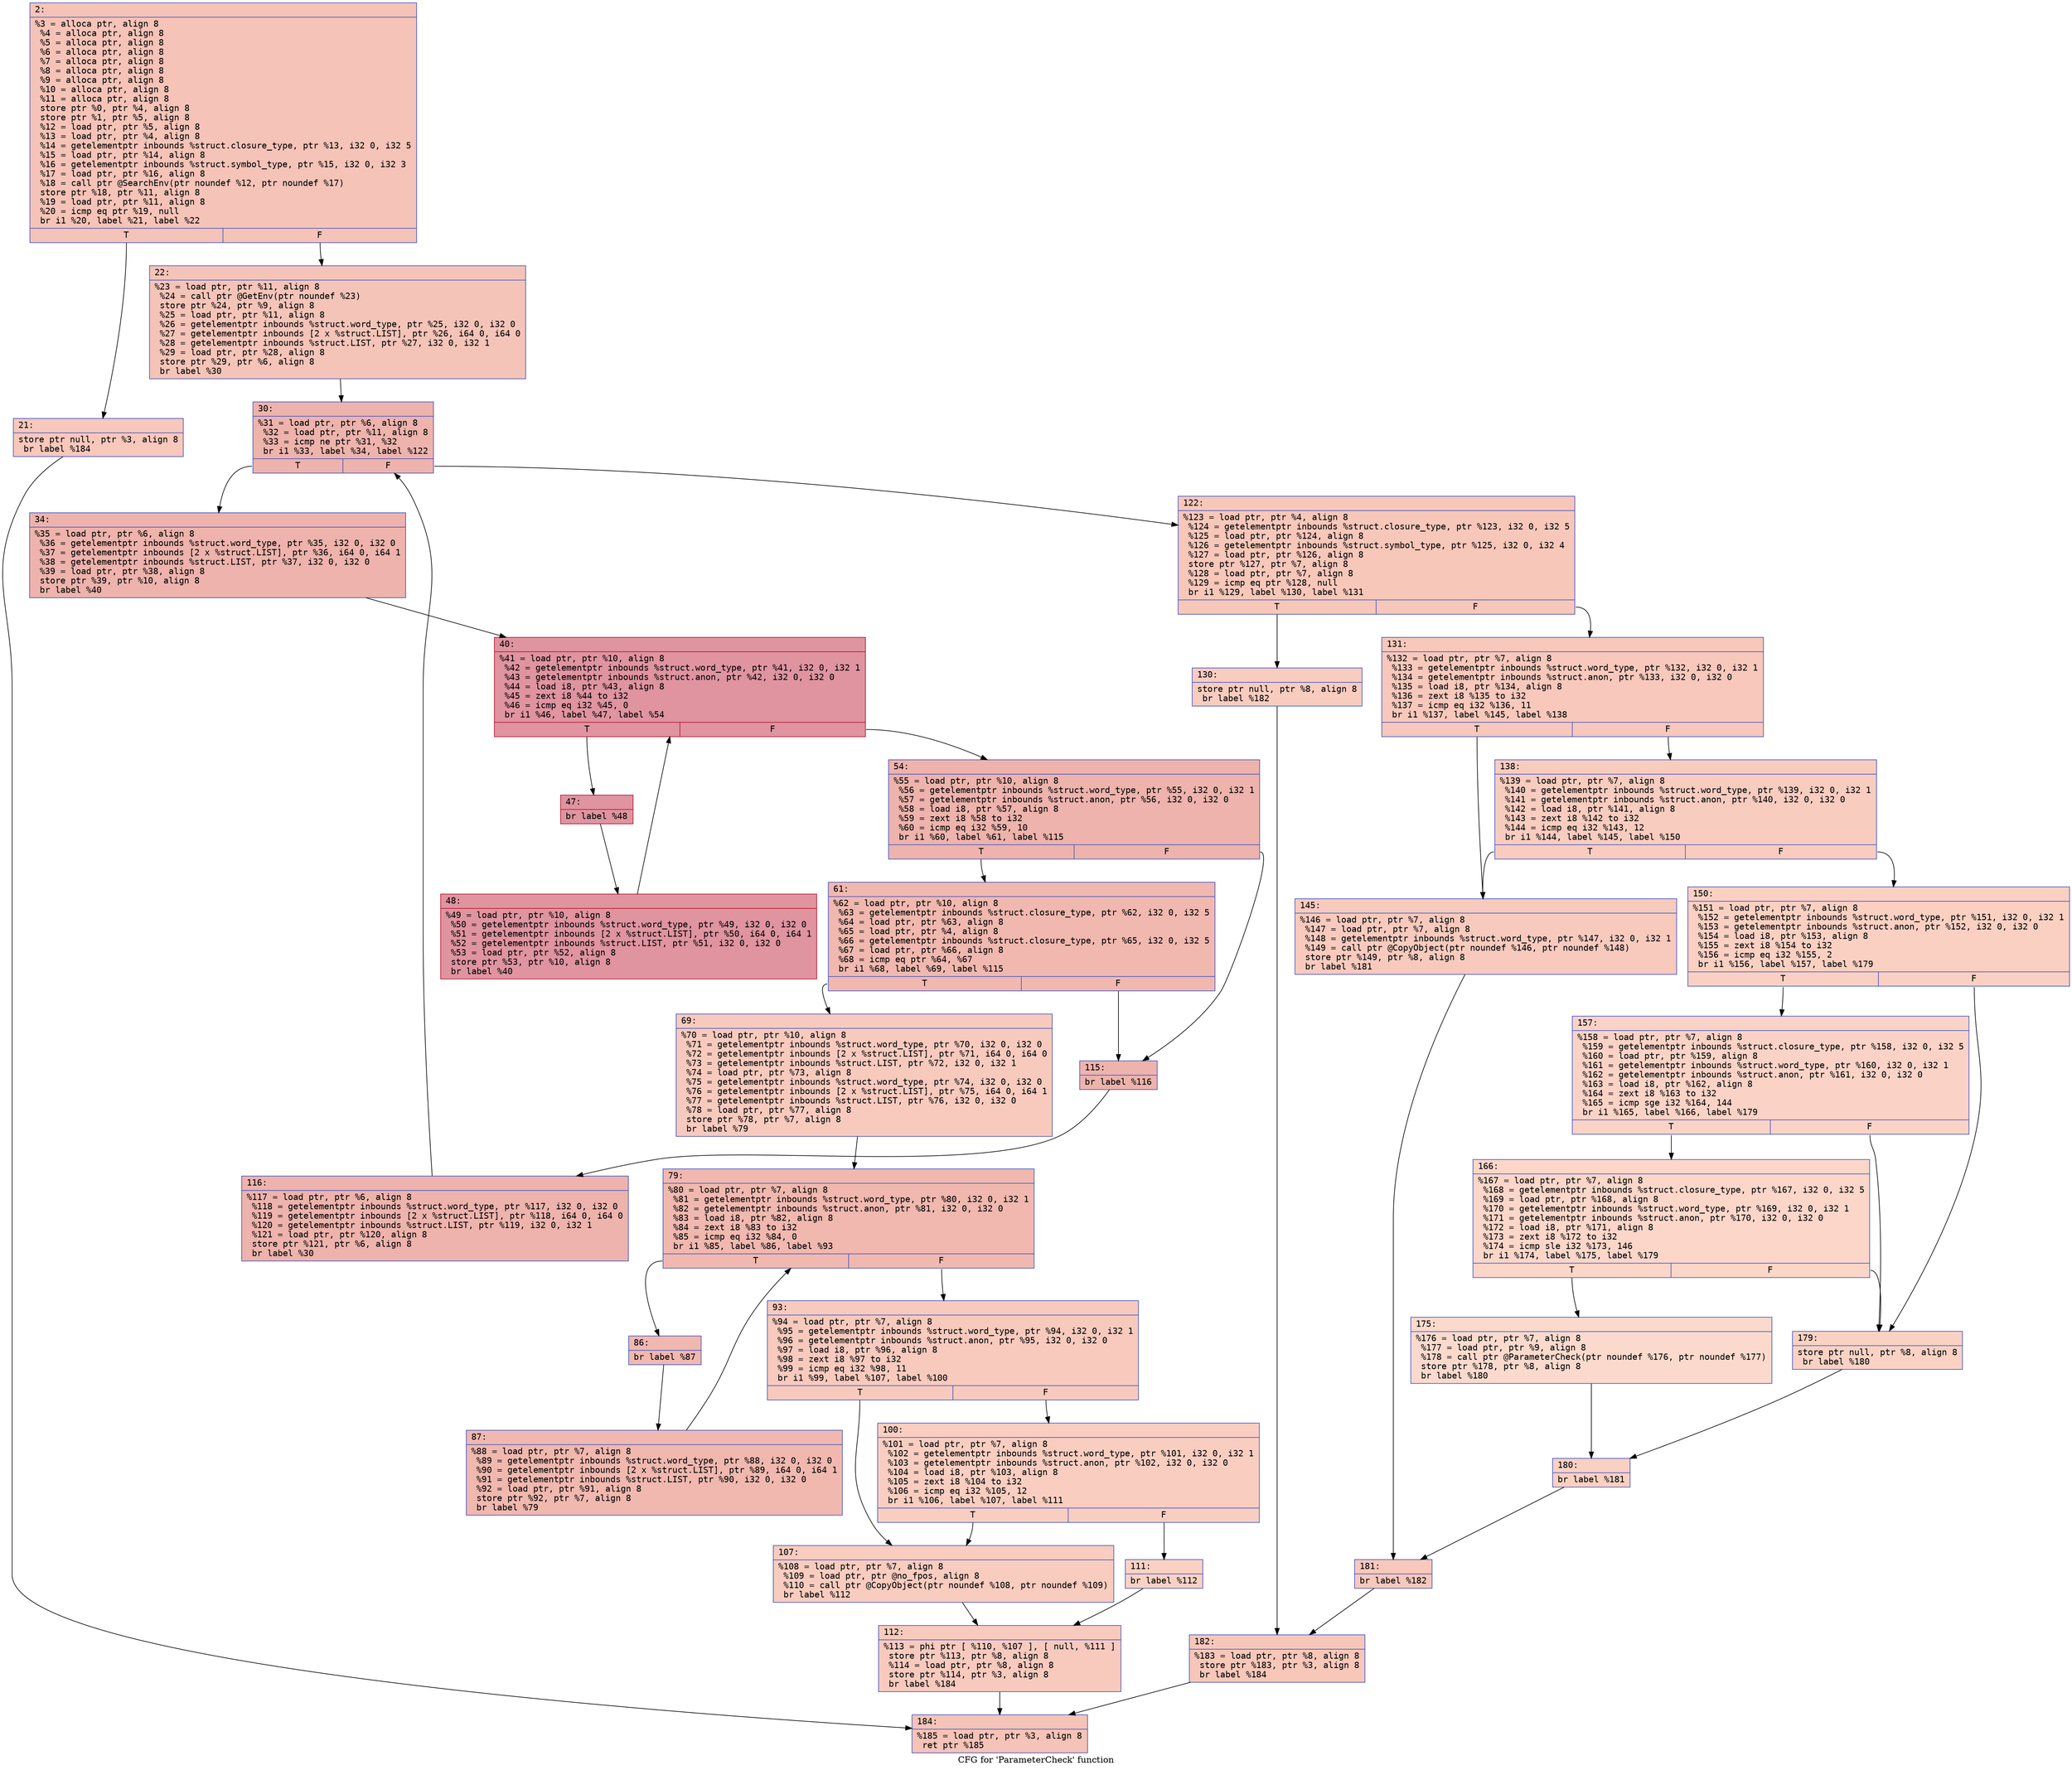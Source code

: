 digraph "CFG for 'ParameterCheck' function" {
	label="CFG for 'ParameterCheck' function";

	Node0x600003e872a0 [shape=record,color="#3d50c3ff", style=filled, fillcolor="#e8765c70" fontname="Courier",label="{2:\l|  %3 = alloca ptr, align 8\l  %4 = alloca ptr, align 8\l  %5 = alloca ptr, align 8\l  %6 = alloca ptr, align 8\l  %7 = alloca ptr, align 8\l  %8 = alloca ptr, align 8\l  %9 = alloca ptr, align 8\l  %10 = alloca ptr, align 8\l  %11 = alloca ptr, align 8\l  store ptr %0, ptr %4, align 8\l  store ptr %1, ptr %5, align 8\l  %12 = load ptr, ptr %5, align 8\l  %13 = load ptr, ptr %4, align 8\l  %14 = getelementptr inbounds %struct.closure_type, ptr %13, i32 0, i32 5\l  %15 = load ptr, ptr %14, align 8\l  %16 = getelementptr inbounds %struct.symbol_type, ptr %15, i32 0, i32 3\l  %17 = load ptr, ptr %16, align 8\l  %18 = call ptr @SearchEnv(ptr noundef %12, ptr noundef %17)\l  store ptr %18, ptr %11, align 8\l  %19 = load ptr, ptr %11, align 8\l  %20 = icmp eq ptr %19, null\l  br i1 %20, label %21, label %22\l|{<s0>T|<s1>F}}"];
	Node0x600003e872a0:s0 -> Node0x600003e87930[tooltip="2 -> 21\nProbability 37.50%" ];
	Node0x600003e872a0:s1 -> Node0x600003e87980[tooltip="2 -> 22\nProbability 62.50%" ];
	Node0x600003e87930 [shape=record,color="#3d50c3ff", style=filled, fillcolor="#ed836670" fontname="Courier",label="{21:\l|  store ptr null, ptr %3, align 8\l  br label %184\l}"];
	Node0x600003e87930 -> Node0x600003e983c0[tooltip="21 -> 184\nProbability 100.00%" ];
	Node0x600003e87980 [shape=record,color="#3d50c3ff", style=filled, fillcolor="#e97a5f70" fontname="Courier",label="{22:\l|  %23 = load ptr, ptr %11, align 8\l  %24 = call ptr @GetEnv(ptr noundef %23)\l  store ptr %24, ptr %9, align 8\l  %25 = load ptr, ptr %11, align 8\l  %26 = getelementptr inbounds %struct.word_type, ptr %25, i32 0, i32 0\l  %27 = getelementptr inbounds [2 x %struct.LIST], ptr %26, i64 0, i64 0\l  %28 = getelementptr inbounds %struct.LIST, ptr %27, i32 0, i32 1\l  %29 = load ptr, ptr %28, align 8\l  store ptr %29, ptr %6, align 8\l  br label %30\l}"];
	Node0x600003e87980 -> Node0x600003e879d0[tooltip="22 -> 30\nProbability 100.00%" ];
	Node0x600003e879d0 [shape=record,color="#3d50c3ff", style=filled, fillcolor="#d6524470" fontname="Courier",label="{30:\l|  %31 = load ptr, ptr %6, align 8\l  %32 = load ptr, ptr %11, align 8\l  %33 = icmp ne ptr %31, %32\l  br i1 %33, label %34, label %122\l|{<s0>T|<s1>F}}"];
	Node0x600003e879d0:s0 -> Node0x600003e87a20[tooltip="30 -> 34\nProbability 96.88%" ];
	Node0x600003e879d0:s1 -> Node0x600003e87f70[tooltip="30 -> 122\nProbability 3.12%" ];
	Node0x600003e87a20 [shape=record,color="#3d50c3ff", style=filled, fillcolor="#d6524470" fontname="Courier",label="{34:\l|  %35 = load ptr, ptr %6, align 8\l  %36 = getelementptr inbounds %struct.word_type, ptr %35, i32 0, i32 0\l  %37 = getelementptr inbounds [2 x %struct.LIST], ptr %36, i64 0, i64 1\l  %38 = getelementptr inbounds %struct.LIST, ptr %37, i32 0, i32 0\l  %39 = load ptr, ptr %38, align 8\l  store ptr %39, ptr %10, align 8\l  br label %40\l}"];
	Node0x600003e87a20 -> Node0x600003e87a70[tooltip="34 -> 40\nProbability 100.00%" ];
	Node0x600003e87a70 [shape=record,color="#b70d28ff", style=filled, fillcolor="#b70d2870" fontname="Courier",label="{40:\l|  %41 = load ptr, ptr %10, align 8\l  %42 = getelementptr inbounds %struct.word_type, ptr %41, i32 0, i32 1\l  %43 = getelementptr inbounds %struct.anon, ptr %42, i32 0, i32 0\l  %44 = load i8, ptr %43, align 8\l  %45 = zext i8 %44 to i32\l  %46 = icmp eq i32 %45, 0\l  br i1 %46, label %47, label %54\l|{<s0>T|<s1>F}}"];
	Node0x600003e87a70:s0 -> Node0x600003e87ac0[tooltip="40 -> 47\nProbability 96.88%" ];
	Node0x600003e87a70:s1 -> Node0x600003e87b60[tooltip="40 -> 54\nProbability 3.12%" ];
	Node0x600003e87ac0 [shape=record,color="#b70d28ff", style=filled, fillcolor="#b70d2870" fontname="Courier",label="{47:\l|  br label %48\l}"];
	Node0x600003e87ac0 -> Node0x600003e87b10[tooltip="47 -> 48\nProbability 100.00%" ];
	Node0x600003e87b10 [shape=record,color="#b70d28ff", style=filled, fillcolor="#b70d2870" fontname="Courier",label="{48:\l|  %49 = load ptr, ptr %10, align 8\l  %50 = getelementptr inbounds %struct.word_type, ptr %49, i32 0, i32 0\l  %51 = getelementptr inbounds [2 x %struct.LIST], ptr %50, i64 0, i64 1\l  %52 = getelementptr inbounds %struct.LIST, ptr %51, i32 0, i32 0\l  %53 = load ptr, ptr %52, align 8\l  store ptr %53, ptr %10, align 8\l  br label %40\l}"];
	Node0x600003e87b10 -> Node0x600003e87a70[tooltip="48 -> 40\nProbability 100.00%" ];
	Node0x600003e87b60 [shape=record,color="#3d50c3ff", style=filled, fillcolor="#d6524470" fontname="Courier",label="{54:\l|  %55 = load ptr, ptr %10, align 8\l  %56 = getelementptr inbounds %struct.word_type, ptr %55, i32 0, i32 1\l  %57 = getelementptr inbounds %struct.anon, ptr %56, i32 0, i32 0\l  %58 = load i8, ptr %57, align 8\l  %59 = zext i8 %58 to i32\l  %60 = icmp eq i32 %59, 10\l  br i1 %60, label %61, label %115\l|{<s0>T|<s1>F}}"];
	Node0x600003e87b60:s0 -> Node0x600003e87bb0[tooltip="54 -> 61\nProbability 50.00%" ];
	Node0x600003e87b60:s1 -> Node0x600003e87ed0[tooltip="54 -> 115\nProbability 50.00%" ];
	Node0x600003e87bb0 [shape=record,color="#3d50c3ff", style=filled, fillcolor="#dc5d4a70" fontname="Courier",label="{61:\l|  %62 = load ptr, ptr %10, align 8\l  %63 = getelementptr inbounds %struct.closure_type, ptr %62, i32 0, i32 5\l  %64 = load ptr, ptr %63, align 8\l  %65 = load ptr, ptr %4, align 8\l  %66 = getelementptr inbounds %struct.closure_type, ptr %65, i32 0, i32 5\l  %67 = load ptr, ptr %66, align 8\l  %68 = icmp eq ptr %64, %67\l  br i1 %68, label %69, label %115\l|{<s0>T|<s1>F}}"];
	Node0x600003e87bb0:s0 -> Node0x600003e87c00[tooltip="61 -> 69\nProbability 3.12%" ];
	Node0x600003e87bb0:s1 -> Node0x600003e87ed0[tooltip="61 -> 115\nProbability 96.88%" ];
	Node0x600003e87c00 [shape=record,color="#3d50c3ff", style=filled, fillcolor="#ef886b70" fontname="Courier",label="{69:\l|  %70 = load ptr, ptr %10, align 8\l  %71 = getelementptr inbounds %struct.word_type, ptr %70, i32 0, i32 0\l  %72 = getelementptr inbounds [2 x %struct.LIST], ptr %71, i64 0, i64 0\l  %73 = getelementptr inbounds %struct.LIST, ptr %72, i32 0, i32 1\l  %74 = load ptr, ptr %73, align 8\l  %75 = getelementptr inbounds %struct.word_type, ptr %74, i32 0, i32 0\l  %76 = getelementptr inbounds [2 x %struct.LIST], ptr %75, i64 0, i64 1\l  %77 = getelementptr inbounds %struct.LIST, ptr %76, i32 0, i32 0\l  %78 = load ptr, ptr %77, align 8\l  store ptr %78, ptr %7, align 8\l  br label %79\l}"];
	Node0x600003e87c00 -> Node0x600003e87c50[tooltip="69 -> 79\nProbability 100.00%" ];
	Node0x600003e87c50 [shape=record,color="#3d50c3ff", style=filled, fillcolor="#dc5d4a70" fontname="Courier",label="{79:\l|  %80 = load ptr, ptr %7, align 8\l  %81 = getelementptr inbounds %struct.word_type, ptr %80, i32 0, i32 1\l  %82 = getelementptr inbounds %struct.anon, ptr %81, i32 0, i32 0\l  %83 = load i8, ptr %82, align 8\l  %84 = zext i8 %83 to i32\l  %85 = icmp eq i32 %84, 0\l  br i1 %85, label %86, label %93\l|{<s0>T|<s1>F}}"];
	Node0x600003e87c50:s0 -> Node0x600003e87ca0[tooltip="79 -> 86\nProbability 96.88%" ];
	Node0x600003e87c50:s1 -> Node0x600003e87d40[tooltip="79 -> 93\nProbability 3.12%" ];
	Node0x600003e87ca0 [shape=record,color="#3d50c3ff", style=filled, fillcolor="#dc5d4a70" fontname="Courier",label="{86:\l|  br label %87\l}"];
	Node0x600003e87ca0 -> Node0x600003e87cf0[tooltip="86 -> 87\nProbability 100.00%" ];
	Node0x600003e87cf0 [shape=record,color="#3d50c3ff", style=filled, fillcolor="#dc5d4a70" fontname="Courier",label="{87:\l|  %88 = load ptr, ptr %7, align 8\l  %89 = getelementptr inbounds %struct.word_type, ptr %88, i32 0, i32 0\l  %90 = getelementptr inbounds [2 x %struct.LIST], ptr %89, i64 0, i64 1\l  %91 = getelementptr inbounds %struct.LIST, ptr %90, i32 0, i32 0\l  %92 = load ptr, ptr %91, align 8\l  store ptr %92, ptr %7, align 8\l  br label %79\l}"];
	Node0x600003e87cf0 -> Node0x600003e87c50[tooltip="87 -> 79\nProbability 100.00%" ];
	Node0x600003e87d40 [shape=record,color="#3d50c3ff", style=filled, fillcolor="#ef886b70" fontname="Courier",label="{93:\l|  %94 = load ptr, ptr %7, align 8\l  %95 = getelementptr inbounds %struct.word_type, ptr %94, i32 0, i32 1\l  %96 = getelementptr inbounds %struct.anon, ptr %95, i32 0, i32 0\l  %97 = load i8, ptr %96, align 8\l  %98 = zext i8 %97 to i32\l  %99 = icmp eq i32 %98, 11\l  br i1 %99, label %107, label %100\l|{<s0>T|<s1>F}}"];
	Node0x600003e87d40:s0 -> Node0x600003e87de0[tooltip="93 -> 107\nProbability 50.00%" ];
	Node0x600003e87d40:s1 -> Node0x600003e87d90[tooltip="93 -> 100\nProbability 50.00%" ];
	Node0x600003e87d90 [shape=record,color="#3d50c3ff", style=filled, fillcolor="#f2907270" fontname="Courier",label="{100:\l|  %101 = load ptr, ptr %7, align 8\l  %102 = getelementptr inbounds %struct.word_type, ptr %101, i32 0, i32 1\l  %103 = getelementptr inbounds %struct.anon, ptr %102, i32 0, i32 0\l  %104 = load i8, ptr %103, align 8\l  %105 = zext i8 %104 to i32\l  %106 = icmp eq i32 %105, 12\l  br i1 %106, label %107, label %111\l|{<s0>T|<s1>F}}"];
	Node0x600003e87d90:s0 -> Node0x600003e87de0[tooltip="100 -> 107\nProbability 50.00%" ];
	Node0x600003e87d90:s1 -> Node0x600003e87e30[tooltip="100 -> 111\nProbability 50.00%" ];
	Node0x600003e87de0 [shape=record,color="#3d50c3ff", style=filled, fillcolor="#f08b6e70" fontname="Courier",label="{107:\l|  %108 = load ptr, ptr %7, align 8\l  %109 = load ptr, ptr @no_fpos, align 8\l  %110 = call ptr @CopyObject(ptr noundef %108, ptr noundef %109)\l  br label %112\l}"];
	Node0x600003e87de0 -> Node0x600003e87e80[tooltip="107 -> 112\nProbability 100.00%" ];
	Node0x600003e87e30 [shape=record,color="#3d50c3ff", style=filled, fillcolor="#f4987a70" fontname="Courier",label="{111:\l|  br label %112\l}"];
	Node0x600003e87e30 -> Node0x600003e87e80[tooltip="111 -> 112\nProbability 100.00%" ];
	Node0x600003e87e80 [shape=record,color="#3d50c3ff", style=filled, fillcolor="#ef886b70" fontname="Courier",label="{112:\l|  %113 = phi ptr [ %110, %107 ], [ null, %111 ]\l  store ptr %113, ptr %8, align 8\l  %114 = load ptr, ptr %8, align 8\l  store ptr %114, ptr %3, align 8\l  br label %184\l}"];
	Node0x600003e87e80 -> Node0x600003e983c0[tooltip="112 -> 184\nProbability 100.00%" ];
	Node0x600003e87ed0 [shape=record,color="#3d50c3ff", style=filled, fillcolor="#d6524470" fontname="Courier",label="{115:\l|  br label %116\l}"];
	Node0x600003e87ed0 -> Node0x600003e87f20[tooltip="115 -> 116\nProbability 100.00%" ];
	Node0x600003e87f20 [shape=record,color="#3d50c3ff", style=filled, fillcolor="#d6524470" fontname="Courier",label="{116:\l|  %117 = load ptr, ptr %6, align 8\l  %118 = getelementptr inbounds %struct.word_type, ptr %117, i32 0, i32 0\l  %119 = getelementptr inbounds [2 x %struct.LIST], ptr %118, i64 0, i64 0\l  %120 = getelementptr inbounds %struct.LIST, ptr %119, i32 0, i32 1\l  %121 = load ptr, ptr %120, align 8\l  store ptr %121, ptr %6, align 8\l  br label %30\l}"];
	Node0x600003e87f20 -> Node0x600003e879d0[tooltip="116 -> 30\nProbability 100.00%" ];
	Node0x600003e87f70 [shape=record,color="#3d50c3ff", style=filled, fillcolor="#ec7f6370" fontname="Courier",label="{122:\l|  %123 = load ptr, ptr %4, align 8\l  %124 = getelementptr inbounds %struct.closure_type, ptr %123, i32 0, i32 5\l  %125 = load ptr, ptr %124, align 8\l  %126 = getelementptr inbounds %struct.symbol_type, ptr %125, i32 0, i32 4\l  %127 = load ptr, ptr %126, align 8\l  store ptr %127, ptr %7, align 8\l  %128 = load ptr, ptr %7, align 8\l  %129 = icmp eq ptr %128, null\l  br i1 %129, label %130, label %131\l|{<s0>T|<s1>F}}"];
	Node0x600003e87f70:s0 -> Node0x600003e98000[tooltip="122 -> 130\nProbability 37.50%" ];
	Node0x600003e87f70:s1 -> Node0x600003e98050[tooltip="122 -> 131\nProbability 62.50%" ];
	Node0x600003e98000 [shape=record,color="#3d50c3ff", style=filled, fillcolor="#f08b6e70" fontname="Courier",label="{130:\l|  store ptr null, ptr %8, align 8\l  br label %182\l}"];
	Node0x600003e98000 -> Node0x600003e98370[tooltip="130 -> 182\nProbability 100.00%" ];
	Node0x600003e98050 [shape=record,color="#3d50c3ff", style=filled, fillcolor="#ed836670" fontname="Courier",label="{131:\l|  %132 = load ptr, ptr %7, align 8\l  %133 = getelementptr inbounds %struct.word_type, ptr %132, i32 0, i32 1\l  %134 = getelementptr inbounds %struct.anon, ptr %133, i32 0, i32 0\l  %135 = load i8, ptr %134, align 8\l  %136 = zext i8 %135 to i32\l  %137 = icmp eq i32 %136, 11\l  br i1 %137, label %145, label %138\l|{<s0>T|<s1>F}}"];
	Node0x600003e98050:s0 -> Node0x600003e980f0[tooltip="131 -> 145\nProbability 50.00%" ];
	Node0x600003e98050:s1 -> Node0x600003e980a0[tooltip="131 -> 138\nProbability 50.00%" ];
	Node0x600003e980a0 [shape=record,color="#3d50c3ff", style=filled, fillcolor="#f08b6e70" fontname="Courier",label="{138:\l|  %139 = load ptr, ptr %7, align 8\l  %140 = getelementptr inbounds %struct.word_type, ptr %139, i32 0, i32 1\l  %141 = getelementptr inbounds %struct.anon, ptr %140, i32 0, i32 0\l  %142 = load i8, ptr %141, align 8\l  %143 = zext i8 %142 to i32\l  %144 = icmp eq i32 %143, 12\l  br i1 %144, label %145, label %150\l|{<s0>T|<s1>F}}"];
	Node0x600003e980a0:s0 -> Node0x600003e980f0[tooltip="138 -> 145\nProbability 50.00%" ];
	Node0x600003e980a0:s1 -> Node0x600003e98140[tooltip="138 -> 150\nProbability 50.00%" ];
	Node0x600003e980f0 [shape=record,color="#3d50c3ff", style=filled, fillcolor="#ef886b70" fontname="Courier",label="{145:\l|  %146 = load ptr, ptr %7, align 8\l  %147 = load ptr, ptr %7, align 8\l  %148 = getelementptr inbounds %struct.word_type, ptr %147, i32 0, i32 1\l  %149 = call ptr @CopyObject(ptr noundef %146, ptr noundef %148)\l  store ptr %149, ptr %8, align 8\l  br label %181\l}"];
	Node0x600003e980f0 -> Node0x600003e98320[tooltip="145 -> 181\nProbability 100.00%" ];
	Node0x600003e98140 [shape=record,color="#3d50c3ff", style=filled, fillcolor="#f3947570" fontname="Courier",label="{150:\l|  %151 = load ptr, ptr %7, align 8\l  %152 = getelementptr inbounds %struct.word_type, ptr %151, i32 0, i32 1\l  %153 = getelementptr inbounds %struct.anon, ptr %152, i32 0, i32 0\l  %154 = load i8, ptr %153, align 8\l  %155 = zext i8 %154 to i32\l  %156 = icmp eq i32 %155, 2\l  br i1 %156, label %157, label %179\l|{<s0>T|<s1>F}}"];
	Node0x600003e98140:s0 -> Node0x600003e98190[tooltip="150 -> 157\nProbability 50.00%" ];
	Node0x600003e98140:s1 -> Node0x600003e98280[tooltip="150 -> 179\nProbability 50.00%" ];
	Node0x600003e98190 [shape=record,color="#3d50c3ff", style=filled, fillcolor="#f59c7d70" fontname="Courier",label="{157:\l|  %158 = load ptr, ptr %7, align 8\l  %159 = getelementptr inbounds %struct.closure_type, ptr %158, i32 0, i32 5\l  %160 = load ptr, ptr %159, align 8\l  %161 = getelementptr inbounds %struct.word_type, ptr %160, i32 0, i32 1\l  %162 = getelementptr inbounds %struct.anon, ptr %161, i32 0, i32 0\l  %163 = load i8, ptr %162, align 8\l  %164 = zext i8 %163 to i32\l  %165 = icmp sge i32 %164, 144\l  br i1 %165, label %166, label %179\l|{<s0>T|<s1>F}}"];
	Node0x600003e98190:s0 -> Node0x600003e981e0[tooltip="157 -> 166\nProbability 50.00%" ];
	Node0x600003e98190:s1 -> Node0x600003e98280[tooltip="157 -> 179\nProbability 50.00%" ];
	Node0x600003e981e0 [shape=record,color="#3d50c3ff", style=filled, fillcolor="#f6a38570" fontname="Courier",label="{166:\l|  %167 = load ptr, ptr %7, align 8\l  %168 = getelementptr inbounds %struct.closure_type, ptr %167, i32 0, i32 5\l  %169 = load ptr, ptr %168, align 8\l  %170 = getelementptr inbounds %struct.word_type, ptr %169, i32 0, i32 1\l  %171 = getelementptr inbounds %struct.anon, ptr %170, i32 0, i32 0\l  %172 = load i8, ptr %171, align 8\l  %173 = zext i8 %172 to i32\l  %174 = icmp sle i32 %173, 146\l  br i1 %174, label %175, label %179\l|{<s0>T|<s1>F}}"];
	Node0x600003e981e0:s0 -> Node0x600003e98230[tooltip="166 -> 175\nProbability 50.00%" ];
	Node0x600003e981e0:s1 -> Node0x600003e98280[tooltip="166 -> 179\nProbability 50.00%" ];
	Node0x600003e98230 [shape=record,color="#3d50c3ff", style=filled, fillcolor="#f7ac8e70" fontname="Courier",label="{175:\l|  %176 = load ptr, ptr %7, align 8\l  %177 = load ptr, ptr %9, align 8\l  %178 = call ptr @ParameterCheck(ptr noundef %176, ptr noundef %177)\l  store ptr %178, ptr %8, align 8\l  br label %180\l}"];
	Node0x600003e98230 -> Node0x600003e982d0[tooltip="175 -> 180\nProbability 100.00%" ];
	Node0x600003e98280 [shape=record,color="#3d50c3ff", style=filled, fillcolor="#f4987a70" fontname="Courier",label="{179:\l|  store ptr null, ptr %8, align 8\l  br label %180\l}"];
	Node0x600003e98280 -> Node0x600003e982d0[tooltip="179 -> 180\nProbability 100.00%" ];
	Node0x600003e982d0 [shape=record,color="#3d50c3ff", style=filled, fillcolor="#f3947570" fontname="Courier",label="{180:\l|  br label %181\l}"];
	Node0x600003e982d0 -> Node0x600003e98320[tooltip="180 -> 181\nProbability 100.00%" ];
	Node0x600003e98320 [shape=record,color="#3d50c3ff", style=filled, fillcolor="#ed836670" fontname="Courier",label="{181:\l|  br label %182\l}"];
	Node0x600003e98320 -> Node0x600003e98370[tooltip="181 -> 182\nProbability 100.00%" ];
	Node0x600003e98370 [shape=record,color="#3d50c3ff", style=filled, fillcolor="#ec7f6370" fontname="Courier",label="{182:\l|  %183 = load ptr, ptr %8, align 8\l  store ptr %183, ptr %3, align 8\l  br label %184\l}"];
	Node0x600003e98370 -> Node0x600003e983c0[tooltip="182 -> 184\nProbability 100.00%" ];
	Node0x600003e983c0 [shape=record,color="#3d50c3ff", style=filled, fillcolor="#e8765c70" fontname="Courier",label="{184:\l|  %185 = load ptr, ptr %3, align 8\l  ret ptr %185\l}"];
}
